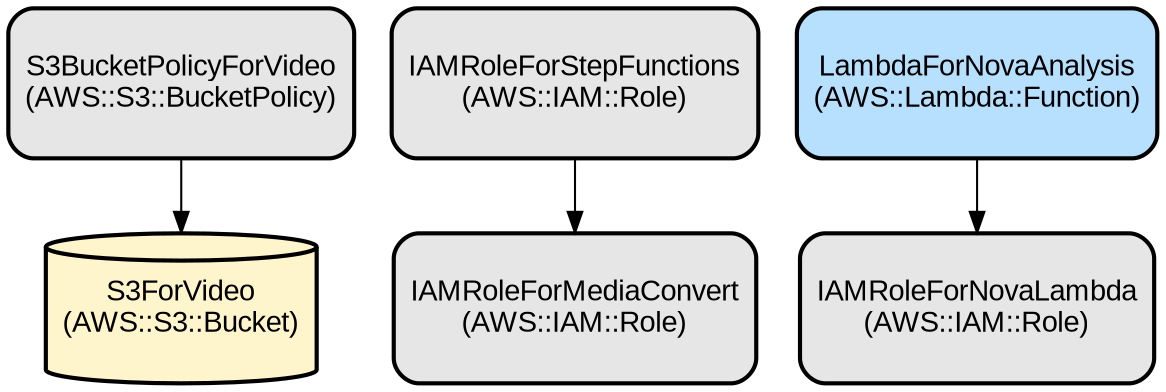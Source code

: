 digraph INFRA {
  node [ color = "black", fillcolor = "#E6E6E6", height =1, style = "filled,bold,rounded", fontname = "Arial" ];
  "S3ForVideo" [ label = "S3ForVideo
(AWS::S3::Bucket)", shape =cylinder, fillcolor = "#FFF5CD" ];
  "S3BucketPolicyForVideo" [ label = "S3BucketPolicyForVideo
(AWS::S3::BucketPolicy)", shape =rectangle ];
  "IAMRoleForStepFunctions" [ label = "IAMRoleForStepFunctions
(AWS::IAM::Role)", shape =rectangle ];
  "IAMRoleForMediaConvert" [ label = "IAMRoleForMediaConvert
(AWS::IAM::Role)", shape =rectangle ];
  "IAMRoleForNovaLambda" [ label = "IAMRoleForNovaLambda
(AWS::IAM::Role)", shape =rectangle ];
  "LambdaForNovaAnalysis" [ label = "LambdaForNovaAnalysis
(AWS::Lambda::Function)", shape =rectangle, fillcolor = "#B7E0FF" ];
  "S3BucketPolicyForVideo" -> "S3ForVideo";
  "IAMRoleForStepFunctions" -> "IAMRoleForMediaConvert";
  "LambdaForNovaAnalysis" -> "IAMRoleForNovaLambda";
}
